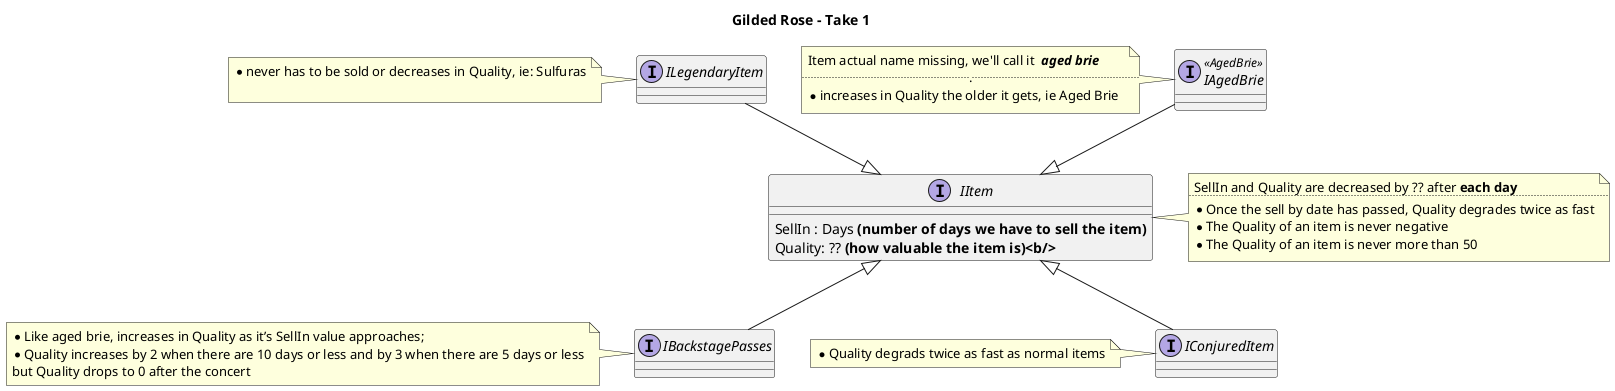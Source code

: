 @startuml "Gilded Rose - Take 1"

title Gilded Rose - Take 1

interface IItem{

    SellIn : Days <b>(number of days we have to sell the item)</b>
    Quality: ?? <b>(how valuable the item is)<b/>

}
note right
    SellIn and Quality are decreased by ?? after <b>each day</b>
    ....
    * Once the sell by date has passed, Quality degrades twice as fast
    * The Quality of an item is never negative
    * The Quality of an item is never more than 50
end note

interface ILegendaryItem

note left
    * never has to be sold or decreases in Quality, ie: Sulfuras

end note

IItem <|-up- ILegendaryItem

interface IAgedBrie << AgedBrie >>

note left
    Item actual name missing, we'll call it // <b>aged brie</b> //
    .....
    * increases in Quality the older it gets, ie Aged Brie
end note

IItem <|-up- IAgedBrie

interface IBackstagePasses

note left
    * Like aged brie, increases in Quality as it’s SellIn value approaches;
    * Quality increases by 2 when there are 10 days or less and by 3 when there are 5 days or less
    but Quality drops to 0 after the concert
end note
IItem <|-- IBackstagePasses

interface IConjuredItem

note left
    *  Quality degrads twice as fast as normal items
end note
IItem <|-- IConjuredItem

@enduml